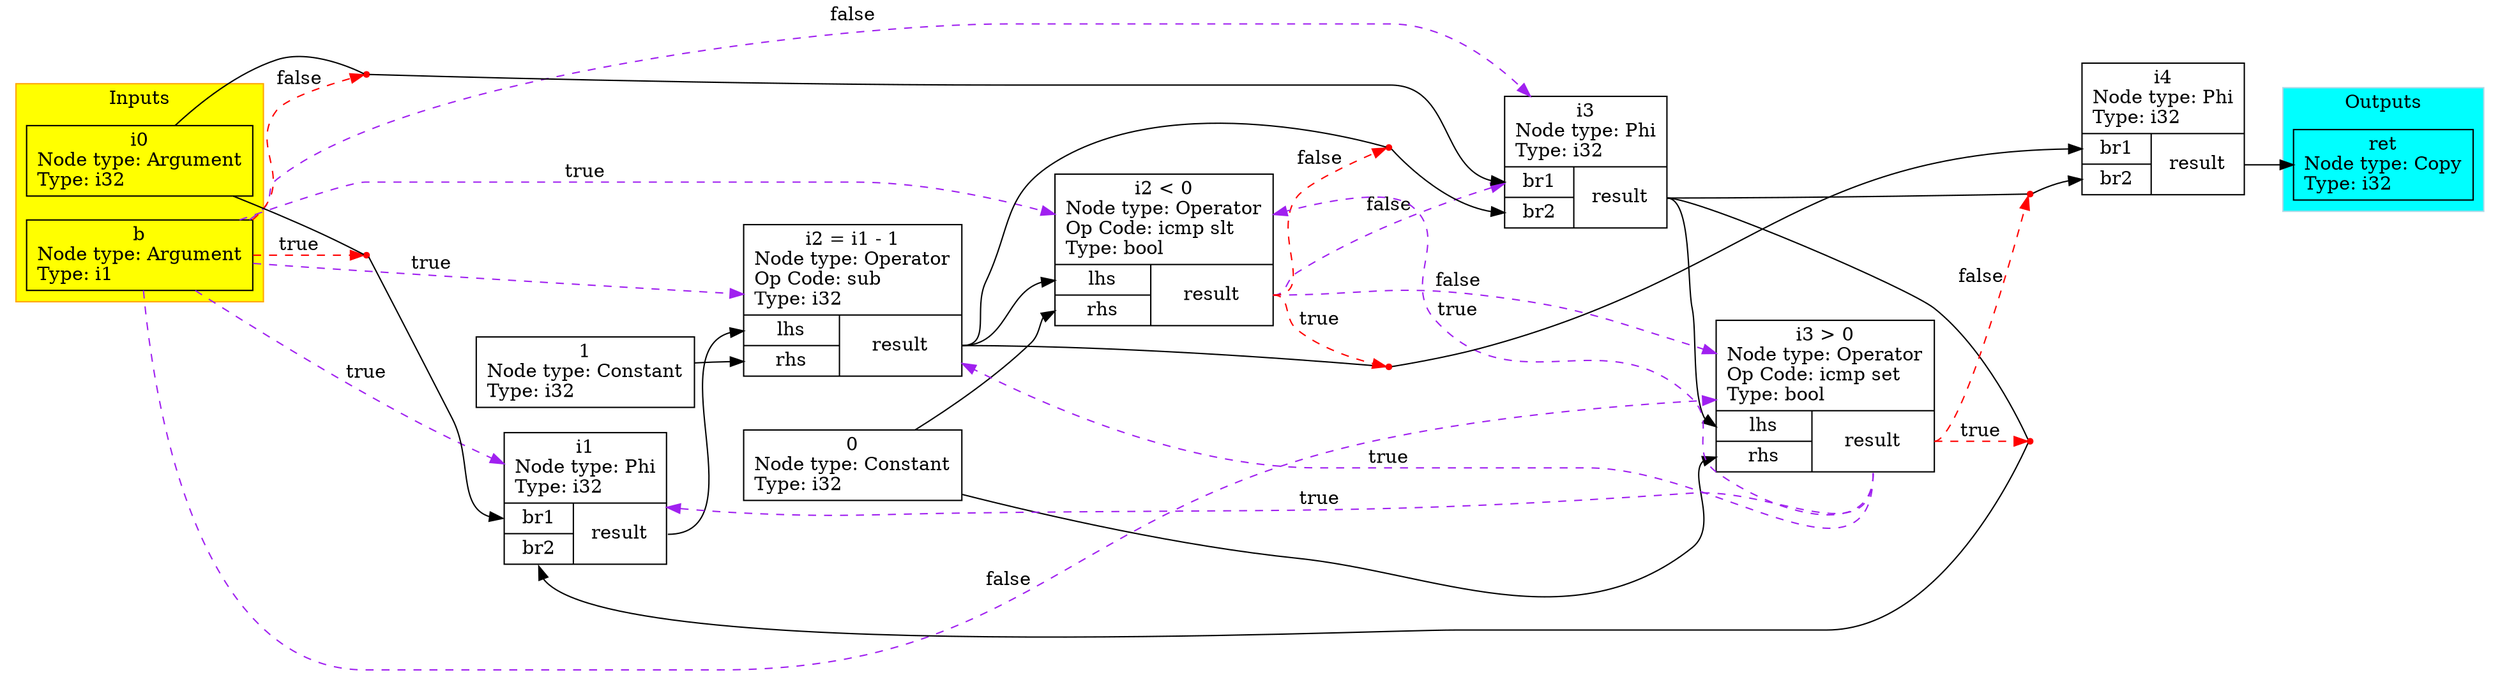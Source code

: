 digraph {
  rankdir=LR
  subgraph cluster_inputs {
    graph[style=filled,color=orange,fillcolor=yellow, label="Inputs"]
    b[shape=box, label="b\nNode type: Argument\lType: i1\l"]
    i0[shape=box, label="i0\nNode type: Argument\lType: i32\l"]
  }
  subgraph cluster_outputs {
    graph[style=filled,color=lightblue,fillcolor=cyan, label="Outputs"]
    result[shape=box, label="ret\nNode type: Copy\lType: i32\l"]
  }
  one[shape=box, label="1\nNode type: Constant\lType: i32\l"]
  zero[shape=box, label="0\nNode type: Constant\lType: i32\l"]
  i1[shape=record, label="i1\nNode type: Phi\lType: i32\l|{{<i1_br1>br1|<i1_br2>br2}|<i1_result>result}"]
  i3[shape=record, label="i3\nNode type: Phi\lType: i32\l|{{<i3_br1>br1|<i3_br2>br2}|<i3_result>result}"]
  i4[shape=record, label="i4\nNode type: Phi\lType: i32\l|{{<i4_br1>br1|<i4_br2>br2}|<i4_result>result}"]
  i2[shape=record, label="i2 = i1 - 1\nNode type: Operator\lOp Code: sub\lType: i32\l|{{<i2_lhs>lhs|<i2_rhs>rhs}|<i2_result>result}"]
  i2_icmp[shape=record, label="i2 \< 0\nNode type: Operator\lOp Code: icmp slt\lType: bool\l|{{<i2_icmp_lhs>lhs|<i2_icmp_rhs>rhs}|<i2_icmp_result>result}"]
  i3_icmp[shape=record, label="i3 \> 0\nNode type: Operator\lOp Code: icmp set\lType: bool\l|{{<i3_icmp_lhs>lhs|<i3_icmp_rhs>rhs}|<i3_icmp_result>result}"]
  i1:i1_result->i2:i2_lhs
  one->i2:i2_rhs
  i2:i2_result->i2_icmp:i2_icmp_lhs
  zero->i2_icmp:i2_icmp_rhs
  i3:i3_result->i3_icmp:i3_icmp_lhs
  zero->i3_icmp:i3_icmp_rhs
  i1_proxy1[shape=circle,style=filled,label="", width=0.05,color=red]
  i1_proxy2[shape=circle,style=filled,label="", width=0.05,color=red]
  i0->i1_proxy1[dir=none]
  i1_proxy1->i1:i1_br1
  i3:i3_result->i1_proxy2[dir=none]
  i1_proxy2->i1:i1_br2
  i3_proxy1[shape=circle,style=filled,label="", width=0.05,color=red]
  i3_proxy2[shape=circle,style=filled,label="", width=0.05,color=red]
  i0->i3_proxy1[dir=none]
  i3_proxy1->i3:i3_br1
  i2:i2_result->i3_proxy2[dir=none]
  i3_proxy2->i3:i3_br2
  i4_proxy1[shape=circle,style=filled,label="", width=0.05,color=red]
  i4_proxy2[shape=circle,style=filled,label="", width=0.05,color=red]
  i2:i2_result->i4_proxy1[dir=none]
  i4_proxy1->i4:i4_br1
  i3:i3_result->i4_proxy2[dir=none]
  i4_proxy2->i4:i4_br2
  b->i1_proxy1[style=dashed,color=red,label="true"]
  i3_icmp:i3_icmp_result->i1_proxy2[style=dashed,color=red,label="true"]
  b->i3_proxy1[style=dashed,color=red,label="false"]
  i2_icmp:i2_icmp_result->i3_proxy2[style=dashed,color=red,label="false"]
  i2_icmp:i2_icmp_result->i4_proxy1[style=dashed,color=red,label="true"]
  i3_icmp:i3_icmp_result->i4_proxy2[style=dashed,color=red,label="false"]
  i4:i4_result->result
  b->i1[style=dashed,color=purple,label="true"]
  b->i2[style=dashed,color=purple,label="true"]
  b->i2_icmp[style=dashed,color=purple,label="true"]
  b->i3[style=dashed,color=purple,label="false"]
  b->i3_icmp[style=dashed,color=purple,label="false"]
  i2_icmp:i2_icmp_result->i3[style=dashed,color=purple,label="false"]
  i2_icmp:i2_icmp_result->i3_icmp[style=dashed,color=purple,label="false"]
  i3_icmp:i3_icmp_result->i1[style=dashed,color=purple,label="true"]
  i3_icmp:i3_icmp_result->i2[style=dashed,color=purple,label="true"]
  i3_icmp:i3_icmp_result->i2_icmp[style=dashed,color=purple,label="true"]
}

